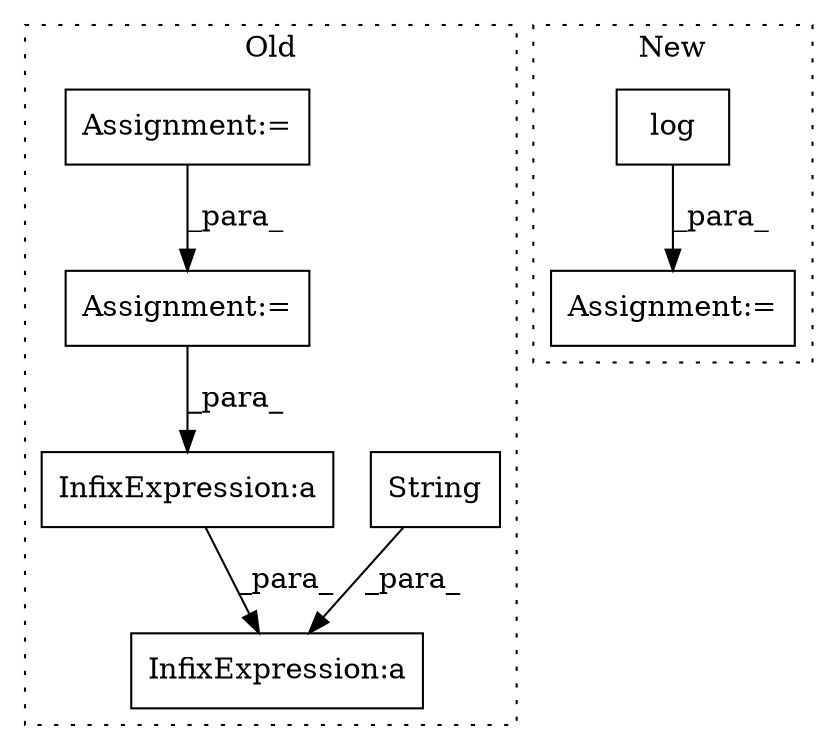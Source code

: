 digraph G {
subgraph cluster0 {
1 [label="String" a="32" s="9903,9918" l="7,1" shape="box"];
3 [label="InfixExpression:a" a="27" s="9938" l="3" shape="box"];
4 [label="InfixExpression:a" a="27" s="9690" l="3" shape="box"];
5 [label="Assignment:=" a="7" s="9563" l="1" shape="box"];
6 [label="Assignment:=" a="7" s="9592" l="1" shape="box"];
label = "Old";
style="dotted";
}
subgraph cluster1 {
2 [label="log" a="32" s="9678,9683" l="4,1" shape="box"];
7 [label="Assignment:=" a="7" s="9695" l="1" shape="box"];
label = "New";
style="dotted";
}
1 -> 3 [label="_para_"];
2 -> 7 [label="_para_"];
4 -> 3 [label="_para_"];
5 -> 6 [label="_para_"];
6 -> 4 [label="_para_"];
}